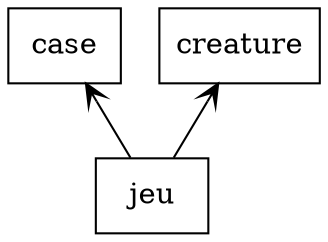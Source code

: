 digraph "packages" {
charset="utf-8"
rankdir=BT
"0" [label="case", shape="box"];
"1" [label="creature", shape="box"];
"2" [label="jeu", shape="box"];
"2" -> "0" [arrowhead="open", arrowtail="none"];
"2" -> "1" [arrowhead="open", arrowtail="none"];
}
